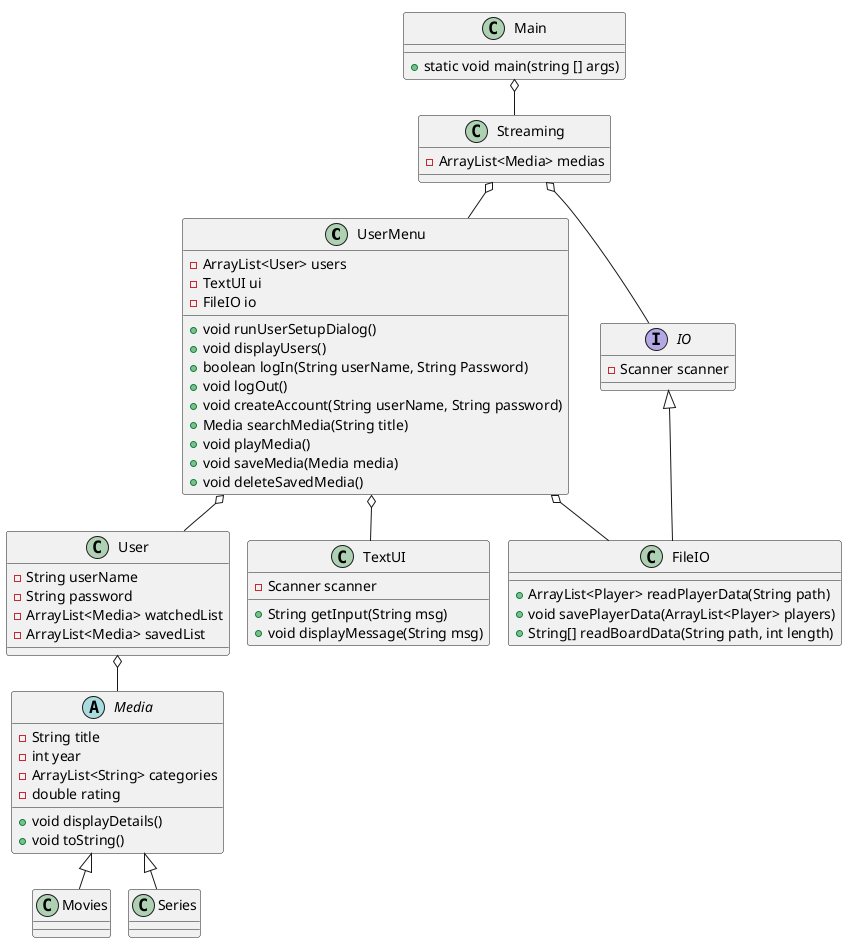@startuml
!pragma layout smetana

class UserMenu
abstract class Media
class Movies
class Series
class User
class Main
class FileIO
class TextUI
class Streaming
Interface IO

Main o-- Streaming
Streaming o-- UserMenu
UserMenu o-- User

UserMenu o-- TextUI
Streaming o-- IO
IO <|-- FileIO
UserMenu o-- FileIO

User o-- Media

Media <|-- Movies
Media <|-- Series

class Streaming{
  - ArrayList<Media> medias
}

Interface IO{
- Scanner scanner
}

class Main{
  + static void main(string [] args)
}

class TextUI{
  + String getInput(String msg)
  - Scanner scanner
  + void displayMessage(String msg)
}

class FileIO{
  + ArrayList<Player> readPlayerData(String path)
  + void savePlayerData(ArrayList<Player> players)
  + String[] readBoardData(String path, int length)
}

class UserMenu{
  - ArrayList<User> users
  - TextUI ui
  - FileIO io
  + void runUserSetupDialog()
  + void displayUsers()
  + boolean logIn(String userName, String Password)
  + void logOut()
  + void createAccount(String userName, String password)
  + Media searchMedia(String title)
  + void playMedia()
  + void saveMedia(Media media)
  + void deleteSavedMedia()
}

class User {
  - String userName
  - String password
  - ArrayList<Media> watchedList
  - ArrayList<Media> savedList
}

abstract class Media {
  - String title
  - int year
  - ArrayList<String> categories
  - double rating
  + void displayDetails()
  + void toString()
}


@enduml